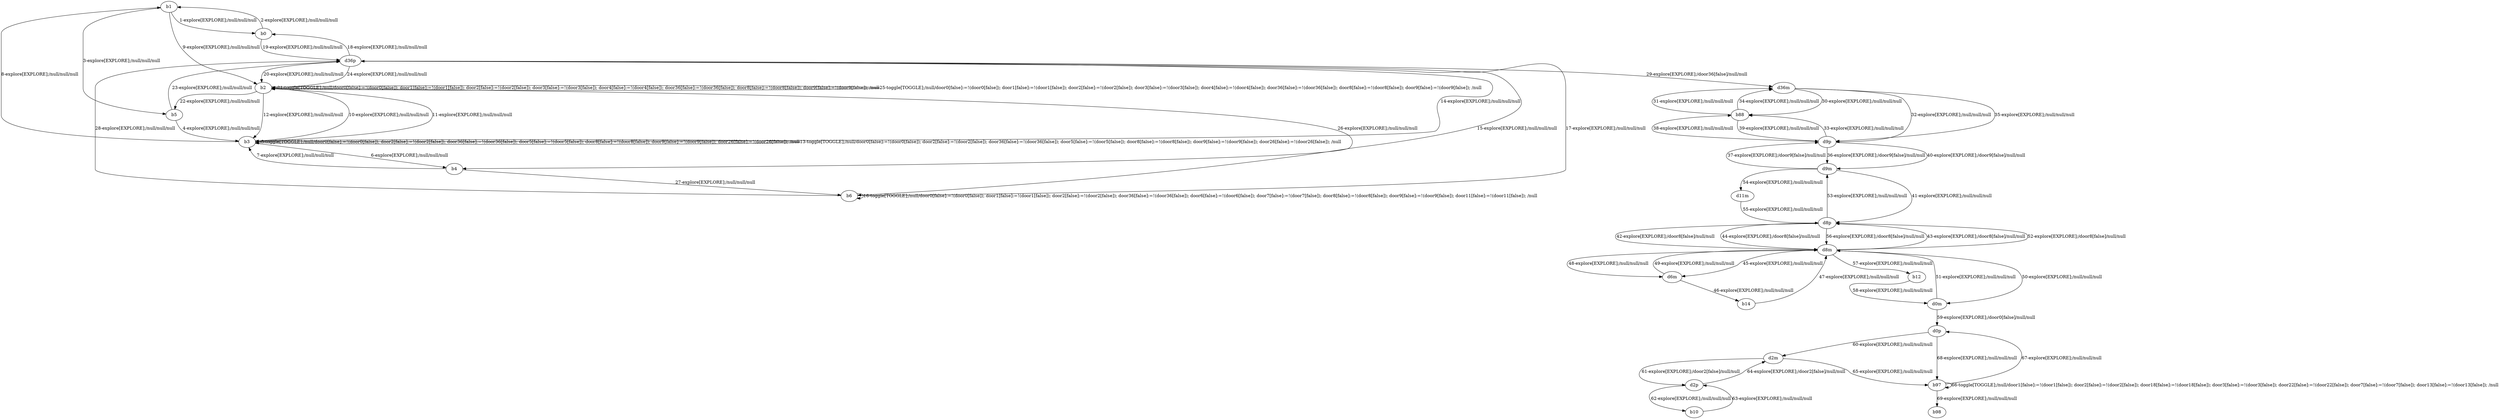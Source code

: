 # Total number of goals covered by this test: 1
# b97 --> b98

digraph g {
"b1" -> "b0" [label = "1-explore[EXPLORE];/null/null/null"];
"b0" -> "b1" [label = "2-explore[EXPLORE];/null/null/null"];
"b1" -> "b5" [label = "3-explore[EXPLORE];/null/null/null"];
"b5" -> "b3" [label = "4-explore[EXPLORE];/null/null/null"];
"b3" -> "b3" [label = "5-toggle[TOGGLE];/null/door0[false]:=!(door0[false]); door2[false]:=!(door2[false]); door36[false]:=!(door36[false]); door5[false]:=!(door5[false]); door8[false]:=!(door8[false]); door9[false]:=!(door9[false]); door26[false]:=!(door26[false]); /null"];
"b3" -> "b4" [label = "6-explore[EXPLORE];/null/null/null"];
"b4" -> "b3" [label = "7-explore[EXPLORE];/null/null/null"];
"b3" -> "b1" [label = "8-explore[EXPLORE];/null/null/null"];
"b1" -> "b2" [label = "9-explore[EXPLORE];/null/null/null"];
"b2" -> "b3" [label = "10-explore[EXPLORE];/null/null/null"];
"b3" -> "b2" [label = "11-explore[EXPLORE];/null/null/null"];
"b2" -> "b3" [label = "12-explore[EXPLORE];/null/null/null"];
"b3" -> "b3" [label = "13-toggle[TOGGLE];/null/door0[false]:=!(door0[false]); door2[false]:=!(door2[false]); door36[false]:=!(door36[false]); door5[false]:=!(door5[false]); door8[false]:=!(door8[false]); door9[false]:=!(door9[false]); door26[false]:=!(door26[false]); /null"];
"b3" -> "d36p" [label = "14-explore[EXPLORE];/null/null/null"];
"d36p" -> "b6" [label = "15-explore[EXPLORE];/null/null/null"];
"b6" -> "b6" [label = "16-toggle[TOGGLE];/null/door0[false]:=!(door0[false]); door1[false]:=!(door1[false]); door2[false]:=!(door2[false]); door36[false]:=!(door36[false]); door6[false]:=!(door6[false]); door7[false]:=!(door7[false]); door8[false]:=!(door8[false]); door9[false]:=!(door9[false]); door11[false]:=!(door11[false]); /null"];
"b6" -> "d36p" [label = "17-explore[EXPLORE];/null/null/null"];
"d36p" -> "b0" [label = "18-explore[EXPLORE];/null/null/null"];
"b0" -> "d36p" [label = "19-explore[EXPLORE];/null/null/null"];
"d36p" -> "b2" [label = "20-explore[EXPLORE];/null/null/null"];
"b2" -> "b2" [label = "21-toggle[TOGGLE];/null/door0[false]:=!(door0[false]); door1[false]:=!(door1[false]); door2[false]:=!(door2[false]); door3[false]:=!(door3[false]); door4[false]:=!(door4[false]); door36[false]:=!(door36[false]); door8[false]:=!(door8[false]); door9[false]:=!(door9[false]); /null"];
"b2" -> "b5" [label = "22-explore[EXPLORE];/null/null/null"];
"b5" -> "d36p" [label = "23-explore[EXPLORE];/null/null/null"];
"d36p" -> "b2" [label = "24-explore[EXPLORE];/null/null/null"];
"b2" -> "b2" [label = "25-toggle[TOGGLE];/null/door0[false]:=!(door0[false]); door1[false]:=!(door1[false]); door2[false]:=!(door2[false]); door3[false]:=!(door3[false]); door4[false]:=!(door4[false]); door36[false]:=!(door36[false]); door8[false]:=!(door8[false]); door9[false]:=!(door9[false]); /null"];
"b2" -> "b4" [label = "26-explore[EXPLORE];/null/null/null"];
"b4" -> "b6" [label = "27-explore[EXPLORE];/null/null/null"];
"b6" -> "d36p" [label = "28-explore[EXPLORE];/null/null/null"];
"d36p" -> "d36m" [label = "29-explore[EXPLORE];/door36[false]/null/null"];
"d36m" -> "b88" [label = "30-explore[EXPLORE];/null/null/null"];
"b88" -> "d36m" [label = "31-explore[EXPLORE];/null/null/null"];
"d36m" -> "d9p" [label = "32-explore[EXPLORE];/null/null/null"];
"d9p" -> "b88" [label = "33-explore[EXPLORE];/null/null/null"];
"b88" -> "d36m" [label = "34-explore[EXPLORE];/null/null/null"];
"d36m" -> "d9p" [label = "35-explore[EXPLORE];/null/null/null"];
"d9p" -> "d9m" [label = "36-explore[EXPLORE];/door9[false]/null/null"];
"d9m" -> "d9p" [label = "37-explore[EXPLORE];/door9[false]/null/null"];
"d9p" -> "b88" [label = "38-explore[EXPLORE];/null/null/null"];
"b88" -> "d9p" [label = "39-explore[EXPLORE];/null/null/null"];
"d9p" -> "d9m" [label = "40-explore[EXPLORE];/door9[false]/null/null"];
"d9m" -> "d8p" [label = "41-explore[EXPLORE];/null/null/null"];
"d8p" -> "d8m" [label = "42-explore[EXPLORE];/door8[false]/null/null"];
"d8m" -> "d8p" [label = "43-explore[EXPLORE];/door8[false]/null/null"];
"d8p" -> "d8m" [label = "44-explore[EXPLORE];/door8[false]/null/null"];
"d8m" -> "d6m" [label = "45-explore[EXPLORE];/null/null/null"];
"d6m" -> "b14" [label = "46-explore[EXPLORE];/null/null/null"];
"b14" -> "d8m" [label = "47-explore[EXPLORE];/null/null/null"];
"d8m" -> "d6m" [label = "48-explore[EXPLORE];/null/null/null"];
"d6m" -> "d8m" [label = "49-explore[EXPLORE];/null/null/null"];
"d8m" -> "d0m" [label = "50-explore[EXPLORE];/null/null/null"];
"d0m" -> "d8m" [label = "51-explore[EXPLORE];/null/null/null"];
"d8m" -> "d8p" [label = "52-explore[EXPLORE];/door8[false]/null/null"];
"d8p" -> "d9m" [label = "53-explore[EXPLORE];/null/null/null"];
"d9m" -> "d11m" [label = "54-explore[EXPLORE];/null/null/null"];
"d11m" -> "d8p" [label = "55-explore[EXPLORE];/null/null/null"];
"d8p" -> "d8m" [label = "56-explore[EXPLORE];/door8[false]/null/null"];
"d8m" -> "b12" [label = "57-explore[EXPLORE];/null/null/null"];
"b12" -> "d0m" [label = "58-explore[EXPLORE];/null/null/null"];
"d0m" -> "d0p" [label = "59-explore[EXPLORE];/door0[false]/null/null"];
"d0p" -> "d2m" [label = "60-explore[EXPLORE];/null/null/null"];
"d2m" -> "d2p" [label = "61-explore[EXPLORE];/door2[false]/null/null"];
"d2p" -> "b10" [label = "62-explore[EXPLORE];/null/null/null"];
"b10" -> "d2p" [label = "63-explore[EXPLORE];/null/null/null"];
"d2p" -> "d2m" [label = "64-explore[EXPLORE];/door2[false]/null/null"];
"d2m" -> "b97" [label = "65-explore[EXPLORE];/null/null/null"];
"b97" -> "b97" [label = "66-toggle[TOGGLE];/null/door1[false]:=!(door1[false]); door2[false]:=!(door2[false]); door18[false]:=!(door18[false]); door3[false]:=!(door3[false]); door22[false]:=!(door22[false]); door7[false]:=!(door7[false]); door13[false]:=!(door13[false]); /null"];
"b97" -> "d0p" [label = "67-explore[EXPLORE];/null/null/null"];
"d0p" -> "b97" [label = "68-explore[EXPLORE];/null/null/null"];
"b97" -> "b98" [label = "69-explore[EXPLORE];/null/null/null"];
}